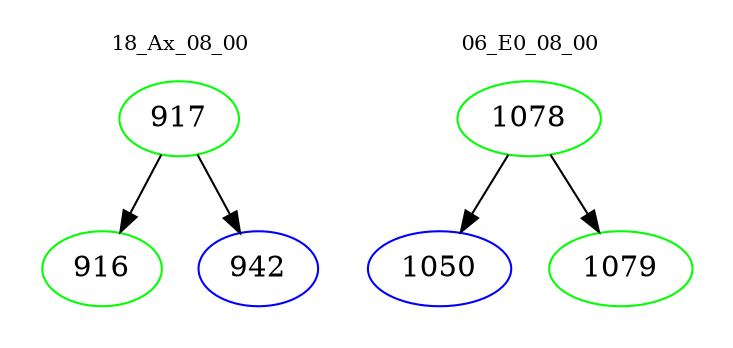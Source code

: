digraph{
subgraph cluster_0 {
color = white
label = "18_Ax_08_00";
fontsize=10;
T0_917 [label="917", color="green"]
T0_917 -> T0_916 [color="black"]
T0_916 [label="916", color="green"]
T0_917 -> T0_942 [color="black"]
T0_942 [label="942", color="blue"]
}
subgraph cluster_1 {
color = white
label = "06_E0_08_00";
fontsize=10;
T1_1078 [label="1078", color="green"]
T1_1078 -> T1_1050 [color="black"]
T1_1050 [label="1050", color="blue"]
T1_1078 -> T1_1079 [color="black"]
T1_1079 [label="1079", color="green"]
}
}
